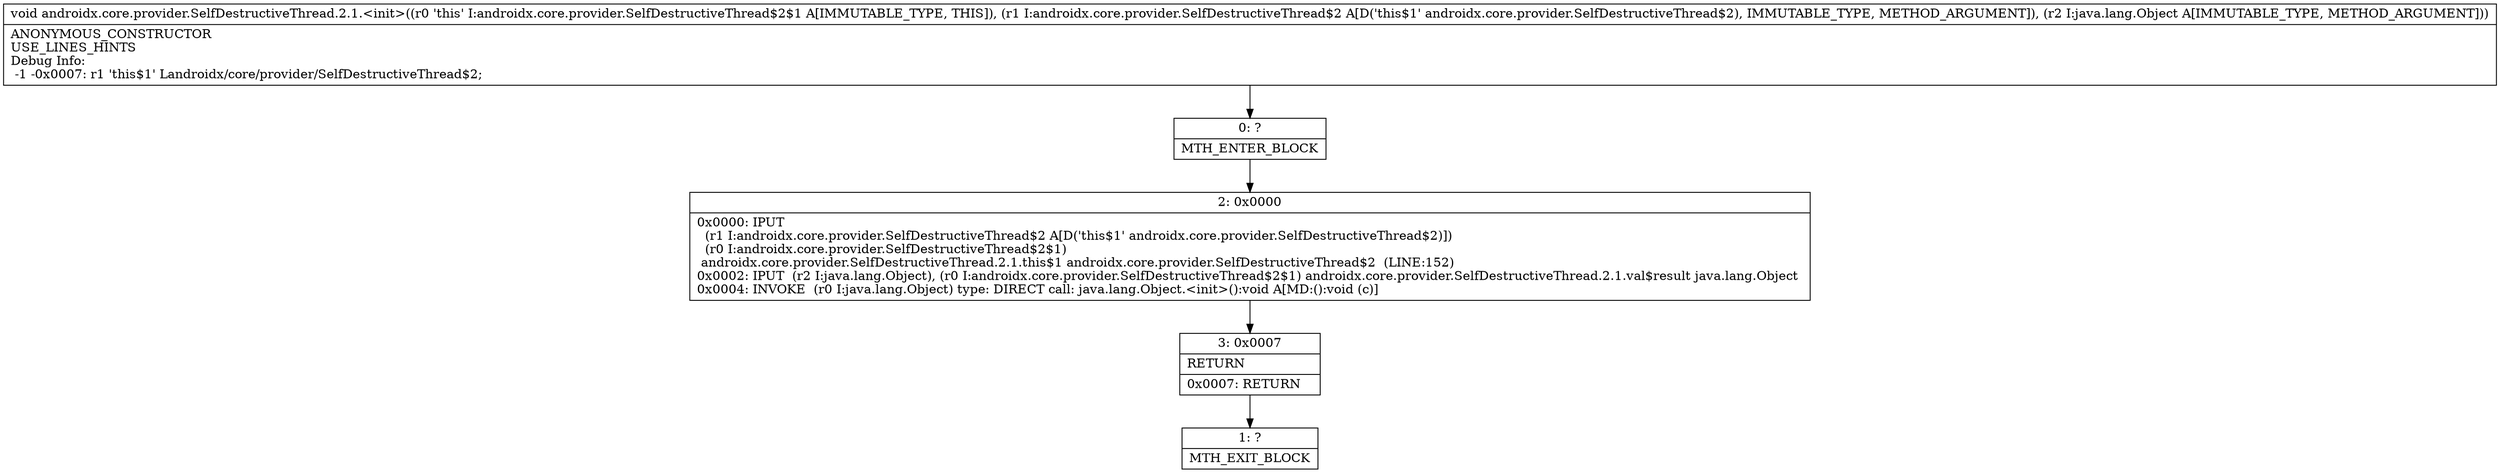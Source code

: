 digraph "CFG forandroidx.core.provider.SelfDestructiveThread.2.1.\<init\>(Landroidx\/core\/provider\/SelfDestructiveThread$2;Ljava\/lang\/Object;)V" {
Node_0 [shape=record,label="{0\:\ ?|MTH_ENTER_BLOCK\l}"];
Node_2 [shape=record,label="{2\:\ 0x0000|0x0000: IPUT  \l  (r1 I:androidx.core.provider.SelfDestructiveThread$2 A[D('this$1' androidx.core.provider.SelfDestructiveThread$2)])\l  (r0 I:androidx.core.provider.SelfDestructiveThread$2$1)\l androidx.core.provider.SelfDestructiveThread.2.1.this$1 androidx.core.provider.SelfDestructiveThread$2  (LINE:152)\l0x0002: IPUT  (r2 I:java.lang.Object), (r0 I:androidx.core.provider.SelfDestructiveThread$2$1) androidx.core.provider.SelfDestructiveThread.2.1.val$result java.lang.Object \l0x0004: INVOKE  (r0 I:java.lang.Object) type: DIRECT call: java.lang.Object.\<init\>():void A[MD:():void (c)]\l}"];
Node_3 [shape=record,label="{3\:\ 0x0007|RETURN\l|0x0007: RETURN   \l}"];
Node_1 [shape=record,label="{1\:\ ?|MTH_EXIT_BLOCK\l}"];
MethodNode[shape=record,label="{void androidx.core.provider.SelfDestructiveThread.2.1.\<init\>((r0 'this' I:androidx.core.provider.SelfDestructiveThread$2$1 A[IMMUTABLE_TYPE, THIS]), (r1 I:androidx.core.provider.SelfDestructiveThread$2 A[D('this$1' androidx.core.provider.SelfDestructiveThread$2), IMMUTABLE_TYPE, METHOD_ARGUMENT]), (r2 I:java.lang.Object A[IMMUTABLE_TYPE, METHOD_ARGUMENT]))  | ANONYMOUS_CONSTRUCTOR\lUSE_LINES_HINTS\lDebug Info:\l  \-1 \-0x0007: r1 'this$1' Landroidx\/core\/provider\/SelfDestructiveThread$2;\l}"];
MethodNode -> Node_0;Node_0 -> Node_2;
Node_2 -> Node_3;
Node_3 -> Node_1;
}

